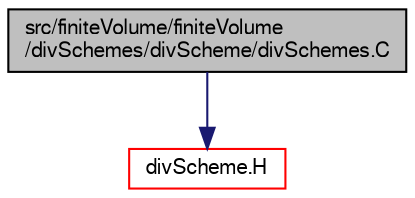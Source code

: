 digraph "src/finiteVolume/finiteVolume/divSchemes/divScheme/divSchemes.C"
{
  bgcolor="transparent";
  edge [fontname="FreeSans",fontsize="10",labelfontname="FreeSans",labelfontsize="10"];
  node [fontname="FreeSans",fontsize="10",shape=record];
  Node0 [label="src/finiteVolume/finiteVolume\l/divSchemes/divScheme/divSchemes.C",height=0.2,width=0.4,color="black", fillcolor="grey75", style="filled", fontcolor="black"];
  Node0 -> Node1 [color="midnightblue",fontsize="10",style="solid",fontname="FreeSans"];
  Node1 [label="divScheme.H",height=0.2,width=0.4,color="red",URL="$a02903.html"];
}
